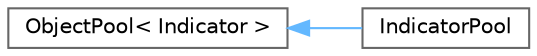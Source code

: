 digraph "Graphical Class Hierarchy"
{
 // LATEX_PDF_SIZE
  bgcolor="transparent";
  edge [fontname=Helvetica,fontsize=10,labelfontname=Helvetica,labelfontsize=10];
  node [fontname=Helvetica,fontsize=10,shape=box,height=0.2,width=0.4];
  rankdir="LR";
  Node0 [label="ObjectPool\< Indicator \>",height=0.2,width=0.4,color="grey40", fillcolor="white", style="filled",URL="$class_object_pool.html",tooltip=" "];
  Node0 -> Node1 [dir="back",color="steelblue1",style="solid"];
  Node1 [label="IndicatorPool",height=0.2,width=0.4,color="grey40", fillcolor="white", style="filled",URL="$class_indicator_pool.html",tooltip=" "];
}
